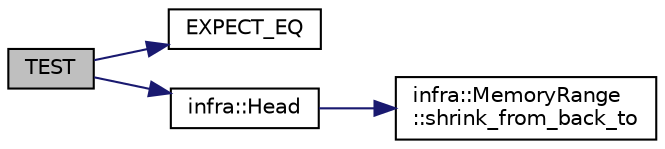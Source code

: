 digraph "TEST"
{
 // INTERACTIVE_SVG=YES
  edge [fontname="Helvetica",fontsize="10",labelfontname="Helvetica",labelfontsize="10"];
  node [fontname="Helvetica",fontsize="10",shape=record];
  rankdir="LR";
  Node127 [label="TEST",height=0.2,width=0.4,color="black", fillcolor="grey75", style="filled", fontcolor="black"];
  Node127 -> Node128 [color="midnightblue",fontsize="10",style="solid",fontname="Helvetica"];
  Node128 [label="EXPECT_EQ",height=0.2,width=0.4,color="black", fillcolor="white", style="filled",URL="$d6/def/_test_json_8cpp.html#a82745227e2f0a8edbb4ae630d88a8e86"];
  Node127 -> Node129 [color="midnightblue",fontsize="10",style="solid",fontname="Helvetica"];
  Node129 [label="infra::Head",height=0.2,width=0.4,color="black", fillcolor="white", style="filled",URL="$d0/de3/namespaceinfra.html#a97dc5194236a205b697e668f00d42353"];
  Node129 -> Node130 [color="midnightblue",fontsize="10",style="solid",fontname="Helvetica"];
  Node130 [label="infra::MemoryRange\l::shrink_from_back_to",height=0.2,width=0.4,color="black", fillcolor="white", style="filled",URL="$d0/d6d/classinfra_1_1_memory_range.html#a322f6976f2774c6ba7494b9e27f07624"];
}
